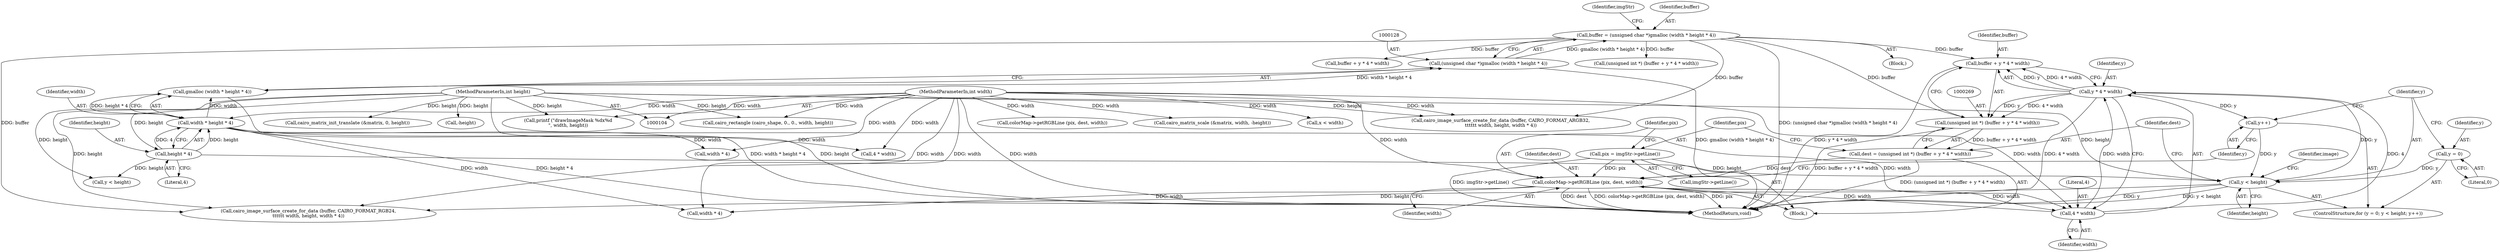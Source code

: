 digraph "1_poppler_7b2d314a61fd0e12f47c62996cb49ec0d1ba747a_1@pointer" {
"1000270" [label="(Call,buffer + y * 4 * width)"];
"1000125" [label="(Call,buffer = (unsigned char *)gmalloc (width * height * 4))"];
"1000127" [label="(Call,(unsigned char *)gmalloc (width * height * 4))"];
"1000129" [label="(Call,gmalloc (width * height * 4))"];
"1000130" [label="(Call,width * height * 4)"];
"1000108" [label="(MethodParameterIn,int width)"];
"1000132" [label="(Call,height * 4)"];
"1000109" [label="(MethodParameterIn,int height)"];
"1000272" [label="(Call,y * 4 * width)"];
"1000260" [label="(Call,y < height)"];
"1000263" [label="(Call,y++)"];
"1000257" [label="(Call,y = 0)"];
"1000274" [label="(Call,4 * width)"];
"1000280" [label="(Call,colorMap->getRGBLine (pix, dest, width))"];
"1000277" [label="(Call,pix = imgStr->getLine())"];
"1000266" [label="(Call,dest = (unsigned int *) (buffer + y * 4 * width))"];
"1000268" [label="(Call,(unsigned int *) (buffer + y * 4 * width))"];
"1000127" [label="(Call,(unsigned char *)gmalloc (width * height * 4))"];
"1000160" [label="(Call,y < height)"];
"1000361" [label="(MethodReturn,void)"];
"1000180" [label="(Call,colorMap->getRGBLine (pix, dest, width))"];
"1000263" [label="(Call,y++)"];
"1000281" [label="(Identifier,pix)"];
"1000113" [label="(Block,)"];
"1000345" [label="(Call,cairo_rectangle (cairo_shape, 0., 0., width, height))"];
"1000170" [label="(Call,buffer + y * 4 * width)"];
"1000168" [label="(Call,(unsigned int *) (buffer + y * 4 * width))"];
"1000276" [label="(Identifier,width)"];
"1000136" [label="(Identifier,imgStr)"];
"1000324" [label="(Call,cairo_matrix_scale (&matrix, width, -height))"];
"1000271" [label="(Identifier,buffer)"];
"1000319" [label="(Call,cairo_matrix_init_translate (&matrix, 0, height))"];
"1000270" [label="(Call,buffer + y * 4 * width)"];
"1000260" [label="(Call,y < height)"];
"1000277" [label="(Call,pix = imgStr->getLine())"];
"1000108" [label="(MethodParameterIn,int width)"];
"1000282" [label="(Identifier,dest)"];
"1000272" [label="(Call,y * 4 * width)"];
"1000251" [label="(Call,width * 4)"];
"1000133" [label="(Identifier,height)"];
"1000273" [label="(Identifier,y)"];
"1000131" [label="(Identifier,width)"];
"1000126" [label="(Identifier,buffer)"];
"1000274" [label="(Call,4 * width)"];
"1000174" [label="(Call,4 * width)"];
"1000246" [label="(Call,cairo_image_surface_create_for_data (buffer, CAIRO_FORMAT_ARGB32,\n\t\t\t\t\t\t width, height, width * 4))"];
"1000130" [label="(Call,width * height * 4)"];
"1000132" [label="(Call,height * 4)"];
"1000268" [label="(Call,(unsigned int *) (buffer + y * 4 * width))"];
"1000315" [label="(Call,printf (\"drawImageMask %dx%d\n\", width, height))"];
"1000328" [label="(Call,-height)"];
"1000262" [label="(Identifier,height)"];
"1000264" [label="(Identifier,y)"];
"1000275" [label="(Literal,4)"];
"1000265" [label="(Block,)"];
"1000261" [label="(Identifier,y)"];
"1000279" [label="(Call,imgStr->getLine())"];
"1000278" [label="(Identifier,pix)"];
"1000109" [label="(MethodParameterIn,int height)"];
"1000258" [label="(Identifier,y)"];
"1000129" [label="(Call,gmalloc (width * height * 4))"];
"1000256" [label="(ControlStructure,for (y = 0; y < height; y++))"];
"1000125" [label="(Call,buffer = (unsigned char *)gmalloc (width * height * 4))"];
"1000286" [label="(Call,cairo_image_surface_create_for_data (buffer, CAIRO_FORMAT_RGB24,\n\t\t\t\t\t\t width, height, width * 4))"];
"1000283" [label="(Identifier,width)"];
"1000259" [label="(Literal,0)"];
"1000188" [label="(Call,x < width)"];
"1000134" [label="(Literal,4)"];
"1000291" [label="(Call,width * 4)"];
"1000280" [label="(Call,colorMap->getRGBLine (pix, dest, width))"];
"1000267" [label="(Identifier,dest)"];
"1000285" [label="(Identifier,image)"];
"1000257" [label="(Call,y = 0)"];
"1000266" [label="(Call,dest = (unsigned int *) (buffer + y * 4 * width))"];
"1000270" -> "1000268"  [label="AST: "];
"1000270" -> "1000272"  [label="CFG: "];
"1000271" -> "1000270"  [label="AST: "];
"1000272" -> "1000270"  [label="AST: "];
"1000268" -> "1000270"  [label="CFG: "];
"1000270" -> "1000361"  [label="DDG: y * 4 * width"];
"1000125" -> "1000270"  [label="DDG: buffer"];
"1000272" -> "1000270"  [label="DDG: y"];
"1000272" -> "1000270"  [label="DDG: 4 * width"];
"1000125" -> "1000113"  [label="AST: "];
"1000125" -> "1000127"  [label="CFG: "];
"1000126" -> "1000125"  [label="AST: "];
"1000127" -> "1000125"  [label="AST: "];
"1000136" -> "1000125"  [label="CFG: "];
"1000125" -> "1000361"  [label="DDG: (unsigned char *)gmalloc (width * height * 4)"];
"1000127" -> "1000125"  [label="DDG: gmalloc (width * height * 4)"];
"1000125" -> "1000168"  [label="DDG: buffer"];
"1000125" -> "1000170"  [label="DDG: buffer"];
"1000125" -> "1000246"  [label="DDG: buffer"];
"1000125" -> "1000268"  [label="DDG: buffer"];
"1000125" -> "1000286"  [label="DDG: buffer"];
"1000127" -> "1000129"  [label="CFG: "];
"1000128" -> "1000127"  [label="AST: "];
"1000129" -> "1000127"  [label="AST: "];
"1000127" -> "1000361"  [label="DDG: gmalloc (width * height * 4)"];
"1000129" -> "1000127"  [label="DDG: width * height * 4"];
"1000129" -> "1000130"  [label="CFG: "];
"1000130" -> "1000129"  [label="AST: "];
"1000129" -> "1000361"  [label="DDG: width * height * 4"];
"1000130" -> "1000129"  [label="DDG: width"];
"1000130" -> "1000129"  [label="DDG: height * 4"];
"1000130" -> "1000132"  [label="CFG: "];
"1000131" -> "1000130"  [label="AST: "];
"1000132" -> "1000130"  [label="AST: "];
"1000130" -> "1000361"  [label="DDG: height * 4"];
"1000108" -> "1000130"  [label="DDG: width"];
"1000132" -> "1000130"  [label="DDG: height"];
"1000132" -> "1000130"  [label="DDG: 4"];
"1000130" -> "1000174"  [label="DDG: width"];
"1000130" -> "1000251"  [label="DDG: width"];
"1000130" -> "1000274"  [label="DDG: width"];
"1000130" -> "1000291"  [label="DDG: width"];
"1000108" -> "1000104"  [label="AST: "];
"1000108" -> "1000361"  [label="DDG: width"];
"1000108" -> "1000174"  [label="DDG: width"];
"1000108" -> "1000180"  [label="DDG: width"];
"1000108" -> "1000188"  [label="DDG: width"];
"1000108" -> "1000246"  [label="DDG: width"];
"1000108" -> "1000251"  [label="DDG: width"];
"1000108" -> "1000274"  [label="DDG: width"];
"1000108" -> "1000280"  [label="DDG: width"];
"1000108" -> "1000286"  [label="DDG: width"];
"1000108" -> "1000291"  [label="DDG: width"];
"1000108" -> "1000315"  [label="DDG: width"];
"1000108" -> "1000324"  [label="DDG: width"];
"1000108" -> "1000345"  [label="DDG: width"];
"1000132" -> "1000134"  [label="CFG: "];
"1000133" -> "1000132"  [label="AST: "];
"1000134" -> "1000132"  [label="AST: "];
"1000109" -> "1000132"  [label="DDG: height"];
"1000132" -> "1000160"  [label="DDG: height"];
"1000132" -> "1000260"  [label="DDG: height"];
"1000109" -> "1000104"  [label="AST: "];
"1000109" -> "1000361"  [label="DDG: height"];
"1000109" -> "1000160"  [label="DDG: height"];
"1000109" -> "1000246"  [label="DDG: height"];
"1000109" -> "1000260"  [label="DDG: height"];
"1000109" -> "1000286"  [label="DDG: height"];
"1000109" -> "1000315"  [label="DDG: height"];
"1000109" -> "1000319"  [label="DDG: height"];
"1000109" -> "1000328"  [label="DDG: height"];
"1000109" -> "1000345"  [label="DDG: height"];
"1000272" -> "1000274"  [label="CFG: "];
"1000273" -> "1000272"  [label="AST: "];
"1000274" -> "1000272"  [label="AST: "];
"1000272" -> "1000361"  [label="DDG: 4 * width"];
"1000272" -> "1000263"  [label="DDG: y"];
"1000272" -> "1000268"  [label="DDG: y"];
"1000272" -> "1000268"  [label="DDG: 4 * width"];
"1000260" -> "1000272"  [label="DDG: y"];
"1000274" -> "1000272"  [label="DDG: 4"];
"1000274" -> "1000272"  [label="DDG: width"];
"1000260" -> "1000256"  [label="AST: "];
"1000260" -> "1000262"  [label="CFG: "];
"1000261" -> "1000260"  [label="AST: "];
"1000262" -> "1000260"  [label="AST: "];
"1000267" -> "1000260"  [label="CFG: "];
"1000285" -> "1000260"  [label="CFG: "];
"1000260" -> "1000361"  [label="DDG: y < height"];
"1000260" -> "1000361"  [label="DDG: y"];
"1000263" -> "1000260"  [label="DDG: y"];
"1000257" -> "1000260"  [label="DDG: y"];
"1000260" -> "1000286"  [label="DDG: height"];
"1000263" -> "1000256"  [label="AST: "];
"1000263" -> "1000264"  [label="CFG: "];
"1000264" -> "1000263"  [label="AST: "];
"1000261" -> "1000263"  [label="CFG: "];
"1000257" -> "1000256"  [label="AST: "];
"1000257" -> "1000259"  [label="CFG: "];
"1000258" -> "1000257"  [label="AST: "];
"1000259" -> "1000257"  [label="AST: "];
"1000261" -> "1000257"  [label="CFG: "];
"1000274" -> "1000276"  [label="CFG: "];
"1000275" -> "1000274"  [label="AST: "];
"1000276" -> "1000274"  [label="AST: "];
"1000280" -> "1000274"  [label="DDG: width"];
"1000274" -> "1000280"  [label="DDG: width"];
"1000280" -> "1000265"  [label="AST: "];
"1000280" -> "1000283"  [label="CFG: "];
"1000281" -> "1000280"  [label="AST: "];
"1000282" -> "1000280"  [label="AST: "];
"1000283" -> "1000280"  [label="AST: "];
"1000264" -> "1000280"  [label="CFG: "];
"1000280" -> "1000361"  [label="DDG: dest"];
"1000280" -> "1000361"  [label="DDG: colorMap->getRGBLine (pix, dest, width)"];
"1000280" -> "1000361"  [label="DDG: pix"];
"1000277" -> "1000280"  [label="DDG: pix"];
"1000266" -> "1000280"  [label="DDG: dest"];
"1000280" -> "1000291"  [label="DDG: width"];
"1000277" -> "1000265"  [label="AST: "];
"1000277" -> "1000279"  [label="CFG: "];
"1000278" -> "1000277"  [label="AST: "];
"1000279" -> "1000277"  [label="AST: "];
"1000281" -> "1000277"  [label="CFG: "];
"1000277" -> "1000361"  [label="DDG: imgStr->getLine()"];
"1000266" -> "1000265"  [label="AST: "];
"1000266" -> "1000268"  [label="CFG: "];
"1000267" -> "1000266"  [label="AST: "];
"1000268" -> "1000266"  [label="AST: "];
"1000278" -> "1000266"  [label="CFG: "];
"1000266" -> "1000361"  [label="DDG: (unsigned int *) (buffer + y * 4 * width)"];
"1000268" -> "1000266"  [label="DDG: buffer + y * 4 * width"];
"1000269" -> "1000268"  [label="AST: "];
"1000268" -> "1000361"  [label="DDG: buffer + y * 4 * width"];
}
